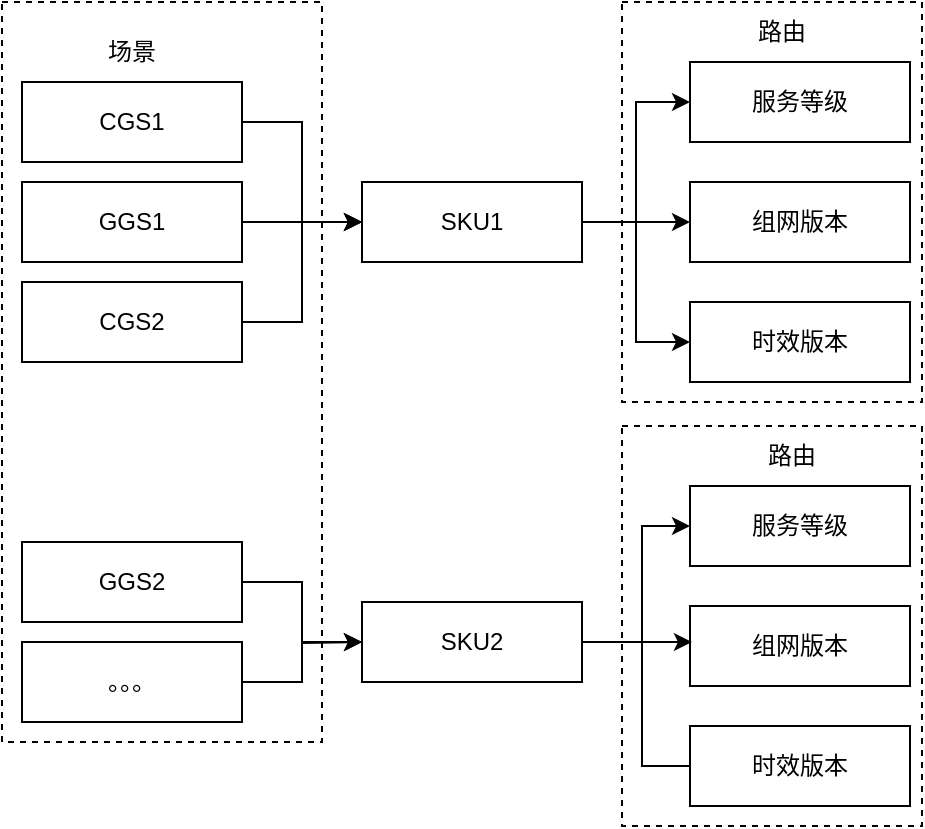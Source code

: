 <mxfile version="24.3.1" type="github">
  <diagram name="第 1 页" id="l9iOyVkpyZVuEGL_QTmM">
    <mxGraphModel dx="1127" dy="784" grid="1" gridSize="10" guides="1" tooltips="1" connect="1" arrows="1" fold="1" page="1" pageScale="1" pageWidth="827" pageHeight="1169" math="0" shadow="0">
      <root>
        <mxCell id="0" />
        <mxCell id="1" parent="0" />
        <mxCell id="C-HYiLEg4VRn8C3lQoPy-8" value="" style="rounded=0;whiteSpace=wrap;html=1;fillColor=none;dashed=1;" vertex="1" parent="1">
          <mxGeometry x="380" y="322" width="150" height="200" as="geometry" />
        </mxCell>
        <mxCell id="sWDniWLW5eRKf_2qSzBu-11" value="" style="rounded=0;whiteSpace=wrap;html=1;fillColor=none;dashed=1;" parent="1" vertex="1">
          <mxGeometry x="70" y="110" width="160" height="370" as="geometry" />
        </mxCell>
        <mxCell id="sWDniWLW5eRKf_2qSzBu-6" style="edgeStyle=orthogonalEdgeStyle;rounded=0;orthogonalLoop=1;jettySize=auto;html=1;exitX=1;exitY=0.5;exitDx=0;exitDy=0;entryX=0;entryY=0.5;entryDx=0;entryDy=0;" parent="1" source="sWDniWLW5eRKf_2qSzBu-1" target="sWDniWLW5eRKf_2qSzBu-5" edge="1">
          <mxGeometry relative="1" as="geometry" />
        </mxCell>
        <mxCell id="sWDniWLW5eRKf_2qSzBu-1" value="CGS1" style="rounded=0;whiteSpace=wrap;html=1;fillColor=none;" parent="1" vertex="1">
          <mxGeometry x="80" y="150" width="110" height="40" as="geometry" />
        </mxCell>
        <mxCell id="sWDniWLW5eRKf_2qSzBu-7" style="edgeStyle=orthogonalEdgeStyle;rounded=0;orthogonalLoop=1;jettySize=auto;html=1;exitX=1;exitY=0.5;exitDx=0;exitDy=0;entryX=0;entryY=0.5;entryDx=0;entryDy=0;" parent="1" source="sWDniWLW5eRKf_2qSzBu-2" target="sWDniWLW5eRKf_2qSzBu-5" edge="1">
          <mxGeometry relative="1" as="geometry">
            <mxPoint x="240" y="240" as="targetPoint" />
          </mxGeometry>
        </mxCell>
        <mxCell id="sWDniWLW5eRKf_2qSzBu-2" value="GGS1" style="rounded=0;whiteSpace=wrap;html=1;fillColor=none;" parent="1" vertex="1">
          <mxGeometry x="80" y="200" width="110" height="40" as="geometry" />
        </mxCell>
        <mxCell id="sWDniWLW5eRKf_2qSzBu-10" style="edgeStyle=orthogonalEdgeStyle;rounded=0;orthogonalLoop=1;jettySize=auto;html=1;exitX=1;exitY=0.5;exitDx=0;exitDy=0;entryX=0;entryY=0.5;entryDx=0;entryDy=0;" parent="1" source="sWDniWLW5eRKf_2qSzBu-4" target="sWDniWLW5eRKf_2qSzBu-5" edge="1">
          <mxGeometry relative="1" as="geometry" />
        </mxCell>
        <mxCell id="sWDniWLW5eRKf_2qSzBu-4" value="CGS2" style="rounded=0;whiteSpace=wrap;html=1;fillColor=none;" parent="1" vertex="1">
          <mxGeometry x="80" y="250" width="110" height="40" as="geometry" />
        </mxCell>
        <mxCell id="sWDniWLW5eRKf_2qSzBu-15" style="edgeStyle=orthogonalEdgeStyle;rounded=0;orthogonalLoop=1;jettySize=auto;html=1;exitX=1;exitY=0.5;exitDx=0;exitDy=0;entryX=0;entryY=0.5;entryDx=0;entryDy=0;" parent="1" source="sWDniWLW5eRKf_2qSzBu-5" target="sWDniWLW5eRKf_2qSzBu-13" edge="1">
          <mxGeometry relative="1" as="geometry" />
        </mxCell>
        <mxCell id="sWDniWLW5eRKf_2qSzBu-16" style="edgeStyle=orthogonalEdgeStyle;rounded=0;orthogonalLoop=1;jettySize=auto;html=1;exitX=1;exitY=0.5;exitDx=0;exitDy=0;entryX=0;entryY=0.5;entryDx=0;entryDy=0;" parent="1" source="sWDniWLW5eRKf_2qSzBu-5" target="sWDniWLW5eRKf_2qSzBu-14" edge="1">
          <mxGeometry relative="1" as="geometry" />
        </mxCell>
        <mxCell id="sWDniWLW5eRKf_2qSzBu-18" style="edgeStyle=orthogonalEdgeStyle;rounded=0;orthogonalLoop=1;jettySize=auto;html=1;exitX=1;exitY=0.5;exitDx=0;exitDy=0;entryX=0;entryY=0.5;entryDx=0;entryDy=0;" parent="1" source="sWDniWLW5eRKf_2qSzBu-5" target="sWDniWLW5eRKf_2qSzBu-17" edge="1">
          <mxGeometry relative="1" as="geometry" />
        </mxCell>
        <mxCell id="sWDniWLW5eRKf_2qSzBu-5" value="SKU1" style="rounded=0;whiteSpace=wrap;html=1;fillColor=none;" parent="1" vertex="1">
          <mxGeometry x="250" y="200" width="110" height="40" as="geometry" />
        </mxCell>
        <mxCell id="sWDniWLW5eRKf_2qSzBu-12" value="场景" style="text;html=1;align=center;verticalAlign=middle;whiteSpace=wrap;rounded=0;" parent="1" vertex="1">
          <mxGeometry x="105" y="120" width="60" height="30" as="geometry" />
        </mxCell>
        <mxCell id="sWDniWLW5eRKf_2qSzBu-13" value="服务等级" style="rounded=0;whiteSpace=wrap;html=1;fillColor=none;" parent="1" vertex="1">
          <mxGeometry x="414" y="140" width="110" height="40" as="geometry" />
        </mxCell>
        <mxCell id="sWDniWLW5eRKf_2qSzBu-14" value="时效版本" style="rounded=0;whiteSpace=wrap;html=1;fillColor=none;" parent="1" vertex="1">
          <mxGeometry x="414" y="260" width="110" height="40" as="geometry" />
        </mxCell>
        <mxCell id="sWDniWLW5eRKf_2qSzBu-17" value="组网版本" style="rounded=0;whiteSpace=wrap;html=1;fillColor=none;" parent="1" vertex="1">
          <mxGeometry x="414" y="200" width="110" height="40" as="geometry" />
        </mxCell>
        <mxCell id="sWDniWLW5eRKf_2qSzBu-19" value="" style="rounded=0;whiteSpace=wrap;html=1;fillColor=none;dashed=1;" parent="1" vertex="1">
          <mxGeometry x="380" y="110" width="150" height="200" as="geometry" />
        </mxCell>
        <mxCell id="sWDniWLW5eRKf_2qSzBu-20" value="路由" style="text;html=1;align=center;verticalAlign=middle;whiteSpace=wrap;rounded=0;" parent="1" vertex="1">
          <mxGeometry x="430" y="110" width="60" height="30" as="geometry" />
        </mxCell>
        <mxCell id="C-HYiLEg4VRn8C3lQoPy-12" style="edgeStyle=orthogonalEdgeStyle;rounded=0;orthogonalLoop=1;jettySize=auto;html=1;exitX=1;exitY=0.5;exitDx=0;exitDy=0;entryX=0;entryY=0.5;entryDx=0;entryDy=0;" edge="1" parent="1" source="C-HYiLEg4VRn8C3lQoPy-1" target="C-HYiLEg4VRn8C3lQoPy-3">
          <mxGeometry relative="1" as="geometry" />
        </mxCell>
        <mxCell id="C-HYiLEg4VRn8C3lQoPy-1" value="GGS2" style="rounded=0;whiteSpace=wrap;html=1;fillColor=none;" vertex="1" parent="1">
          <mxGeometry x="80" y="380" width="110" height="40" as="geometry" />
        </mxCell>
        <mxCell id="C-HYiLEg4VRn8C3lQoPy-13" style="edgeStyle=orthogonalEdgeStyle;rounded=0;orthogonalLoop=1;jettySize=auto;html=1;exitX=1;exitY=0.5;exitDx=0;exitDy=0;" edge="1" parent="1" source="C-HYiLEg4VRn8C3lQoPy-2">
          <mxGeometry relative="1" as="geometry">
            <mxPoint x="250" y="430" as="targetPoint" />
          </mxGeometry>
        </mxCell>
        <mxCell id="C-HYiLEg4VRn8C3lQoPy-2" value="。。。" style="rounded=0;whiteSpace=wrap;html=1;fillColor=none;" vertex="1" parent="1">
          <mxGeometry x="80" y="430" width="110" height="40" as="geometry" />
        </mxCell>
        <mxCell id="C-HYiLEg4VRn8C3lQoPy-11" style="edgeStyle=orthogonalEdgeStyle;rounded=0;orthogonalLoop=1;jettySize=auto;html=1;exitX=0;exitY=0.5;exitDx=0;exitDy=0;entryX=0;entryY=0.5;entryDx=0;entryDy=0;" edge="1" parent="1" source="C-HYiLEg4VRn8C3lQoPy-6" target="C-HYiLEg4VRn8C3lQoPy-5">
          <mxGeometry relative="1" as="geometry">
            <Array as="points">
              <mxPoint x="390" y="492" />
              <mxPoint x="390" y="372" />
            </Array>
          </mxGeometry>
        </mxCell>
        <mxCell id="C-HYiLEg4VRn8C3lQoPy-3" value="SKU2" style="rounded=0;whiteSpace=wrap;html=1;fillColor=none;" vertex="1" parent="1">
          <mxGeometry x="250" y="410" width="110" height="40" as="geometry" />
        </mxCell>
        <mxCell id="C-HYiLEg4VRn8C3lQoPy-5" value="服务等级" style="rounded=0;whiteSpace=wrap;html=1;fillColor=none;" vertex="1" parent="1">
          <mxGeometry x="414" y="352" width="110" height="40" as="geometry" />
        </mxCell>
        <mxCell id="C-HYiLEg4VRn8C3lQoPy-6" value="时效版本" style="rounded=0;whiteSpace=wrap;html=1;fillColor=none;" vertex="1" parent="1">
          <mxGeometry x="414" y="472" width="110" height="40" as="geometry" />
        </mxCell>
        <mxCell id="C-HYiLEg4VRn8C3lQoPy-7" value="组网版本" style="rounded=0;whiteSpace=wrap;html=1;fillColor=none;" vertex="1" parent="1">
          <mxGeometry x="414" y="412" width="110" height="40" as="geometry" />
        </mxCell>
        <mxCell id="C-HYiLEg4VRn8C3lQoPy-9" value="路由" style="text;html=1;align=center;verticalAlign=middle;whiteSpace=wrap;rounded=0;" vertex="1" parent="1">
          <mxGeometry x="435" y="322" width="60" height="30" as="geometry" />
        </mxCell>
        <mxCell id="C-HYiLEg4VRn8C3lQoPy-10" style="edgeStyle=orthogonalEdgeStyle;rounded=0;orthogonalLoop=1;jettySize=auto;html=1;exitX=1;exitY=0.5;exitDx=0;exitDy=0;entryX=0.233;entryY=0.54;entryDx=0;entryDy=0;entryPerimeter=0;" edge="1" parent="1" source="C-HYiLEg4VRn8C3lQoPy-3" target="C-HYiLEg4VRn8C3lQoPy-8">
          <mxGeometry relative="1" as="geometry" />
        </mxCell>
      </root>
    </mxGraphModel>
  </diagram>
</mxfile>
